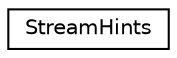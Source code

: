 digraph "Graphical Class Hierarchy"
{
 // LATEX_PDF_SIZE
  edge [fontname="Helvetica",fontsize="10",labelfontname="Helvetica",labelfontsize="10"];
  node [fontname="Helvetica",fontsize="10",shape=record];
  rankdir="LR";
  Node0 [label="StreamHints",height=0.2,width=0.4,color="black", fillcolor="white", style="filled",URL="$structarm__compute_1_1graph_1_1frontend_1_1_stream_hints.xhtml",tooltip="Hints that can be passed to the stream to expose parameterization."];
}
